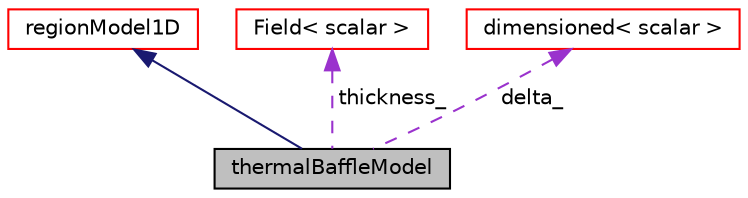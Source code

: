 digraph "thermalBaffleModel"
{
  bgcolor="transparent";
  edge [fontname="Helvetica",fontsize="10",labelfontname="Helvetica",labelfontsize="10"];
  node [fontname="Helvetica",fontsize="10",shape=record];
  Node1 [label="thermalBaffleModel",height=0.2,width=0.4,color="black", fillcolor="grey75", style="filled", fontcolor="black"];
  Node2 -> Node1 [dir="back",color="midnightblue",fontsize="10",style="solid",fontname="Helvetica"];
  Node2 [label="regionModel1D",height=0.2,width=0.4,color="red",URL="$a02181.html"];
  Node3 -> Node1 [dir="back",color="darkorchid3",fontsize="10",style="dashed",label=" thickness_" ,fontname="Helvetica"];
  Node3 [label="Field\< scalar \>",height=0.2,width=0.4,color="red",URL="$a00765.html"];
  Node4 -> Node1 [dir="back",color="darkorchid3",fontsize="10",style="dashed",label=" delta_" ,fontname="Helvetica"];
  Node4 [label="dimensioned\< scalar \>",height=0.2,width=0.4,color="red",URL="$a00538.html"];
}
